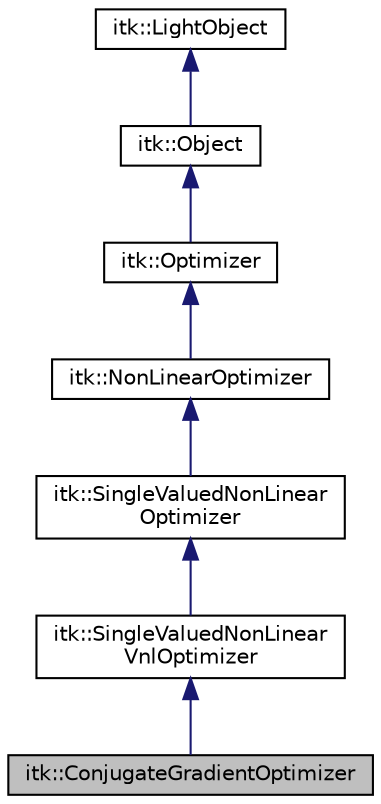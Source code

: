 digraph "itk::ConjugateGradientOptimizer"
{
 // LATEX_PDF_SIZE
  edge [fontname="Helvetica",fontsize="10",labelfontname="Helvetica",labelfontsize="10"];
  node [fontname="Helvetica",fontsize="10",shape=record];
  Node1 [label="itk::ConjugateGradientOptimizer",height=0.2,width=0.4,color="black", fillcolor="grey75", style="filled", fontcolor="black",tooltip="Wrap of the vnl_conjugate_gradient."];
  Node2 -> Node1 [dir="back",color="midnightblue",fontsize="10",style="solid",fontname="Helvetica"];
  Node2 [label="itk::SingleValuedNonLinear\lVnlOptimizer",height=0.2,width=0.4,color="black", fillcolor="white", style="filled",URL="$classitk_1_1SingleValuedNonLinearVnlOptimizer.html",tooltip="This class is a base for the Optimization methods that optimize a single valued function."];
  Node3 -> Node2 [dir="back",color="midnightblue",fontsize="10",style="solid",fontname="Helvetica"];
  Node3 [label="itk::SingleValuedNonLinear\lOptimizer",height=0.2,width=0.4,color="black", fillcolor="white", style="filled",URL="$classitk_1_1SingleValuedNonLinearOptimizer.html",tooltip="This class is a base for the Optimization methods that optimize a single valued function."];
  Node4 -> Node3 [dir="back",color="midnightblue",fontsize="10",style="solid",fontname="Helvetica"];
  Node4 [label="itk::NonLinearOptimizer",height=0.2,width=0.4,color="black", fillcolor="white", style="filled",URL="$classitk_1_1NonLinearOptimizer.html",tooltip="Wrap of the vnl_nonlinear_minimizer to be adapted."];
  Node5 -> Node4 [dir="back",color="midnightblue",fontsize="10",style="solid",fontname="Helvetica"];
  Node5 [label="itk::Optimizer",height=0.2,width=0.4,color="black", fillcolor="white", style="filled",URL="$classitk_1_1Optimizer.html",tooltip="Generic representation for an optimization method."];
  Node6 -> Node5 [dir="back",color="midnightblue",fontsize="10",style="solid",fontname="Helvetica"];
  Node6 [label="itk::Object",height=0.2,width=0.4,color="black", fillcolor="white", style="filled",URL="$classitk_1_1Object.html",tooltip="Base class for most ITK classes."];
  Node7 -> Node6 [dir="back",color="midnightblue",fontsize="10",style="solid",fontname="Helvetica"];
  Node7 [label="itk::LightObject",height=0.2,width=0.4,color="black", fillcolor="white", style="filled",URL="$classitk_1_1LightObject.html",tooltip="Light weight base class for most itk classes."];
}
